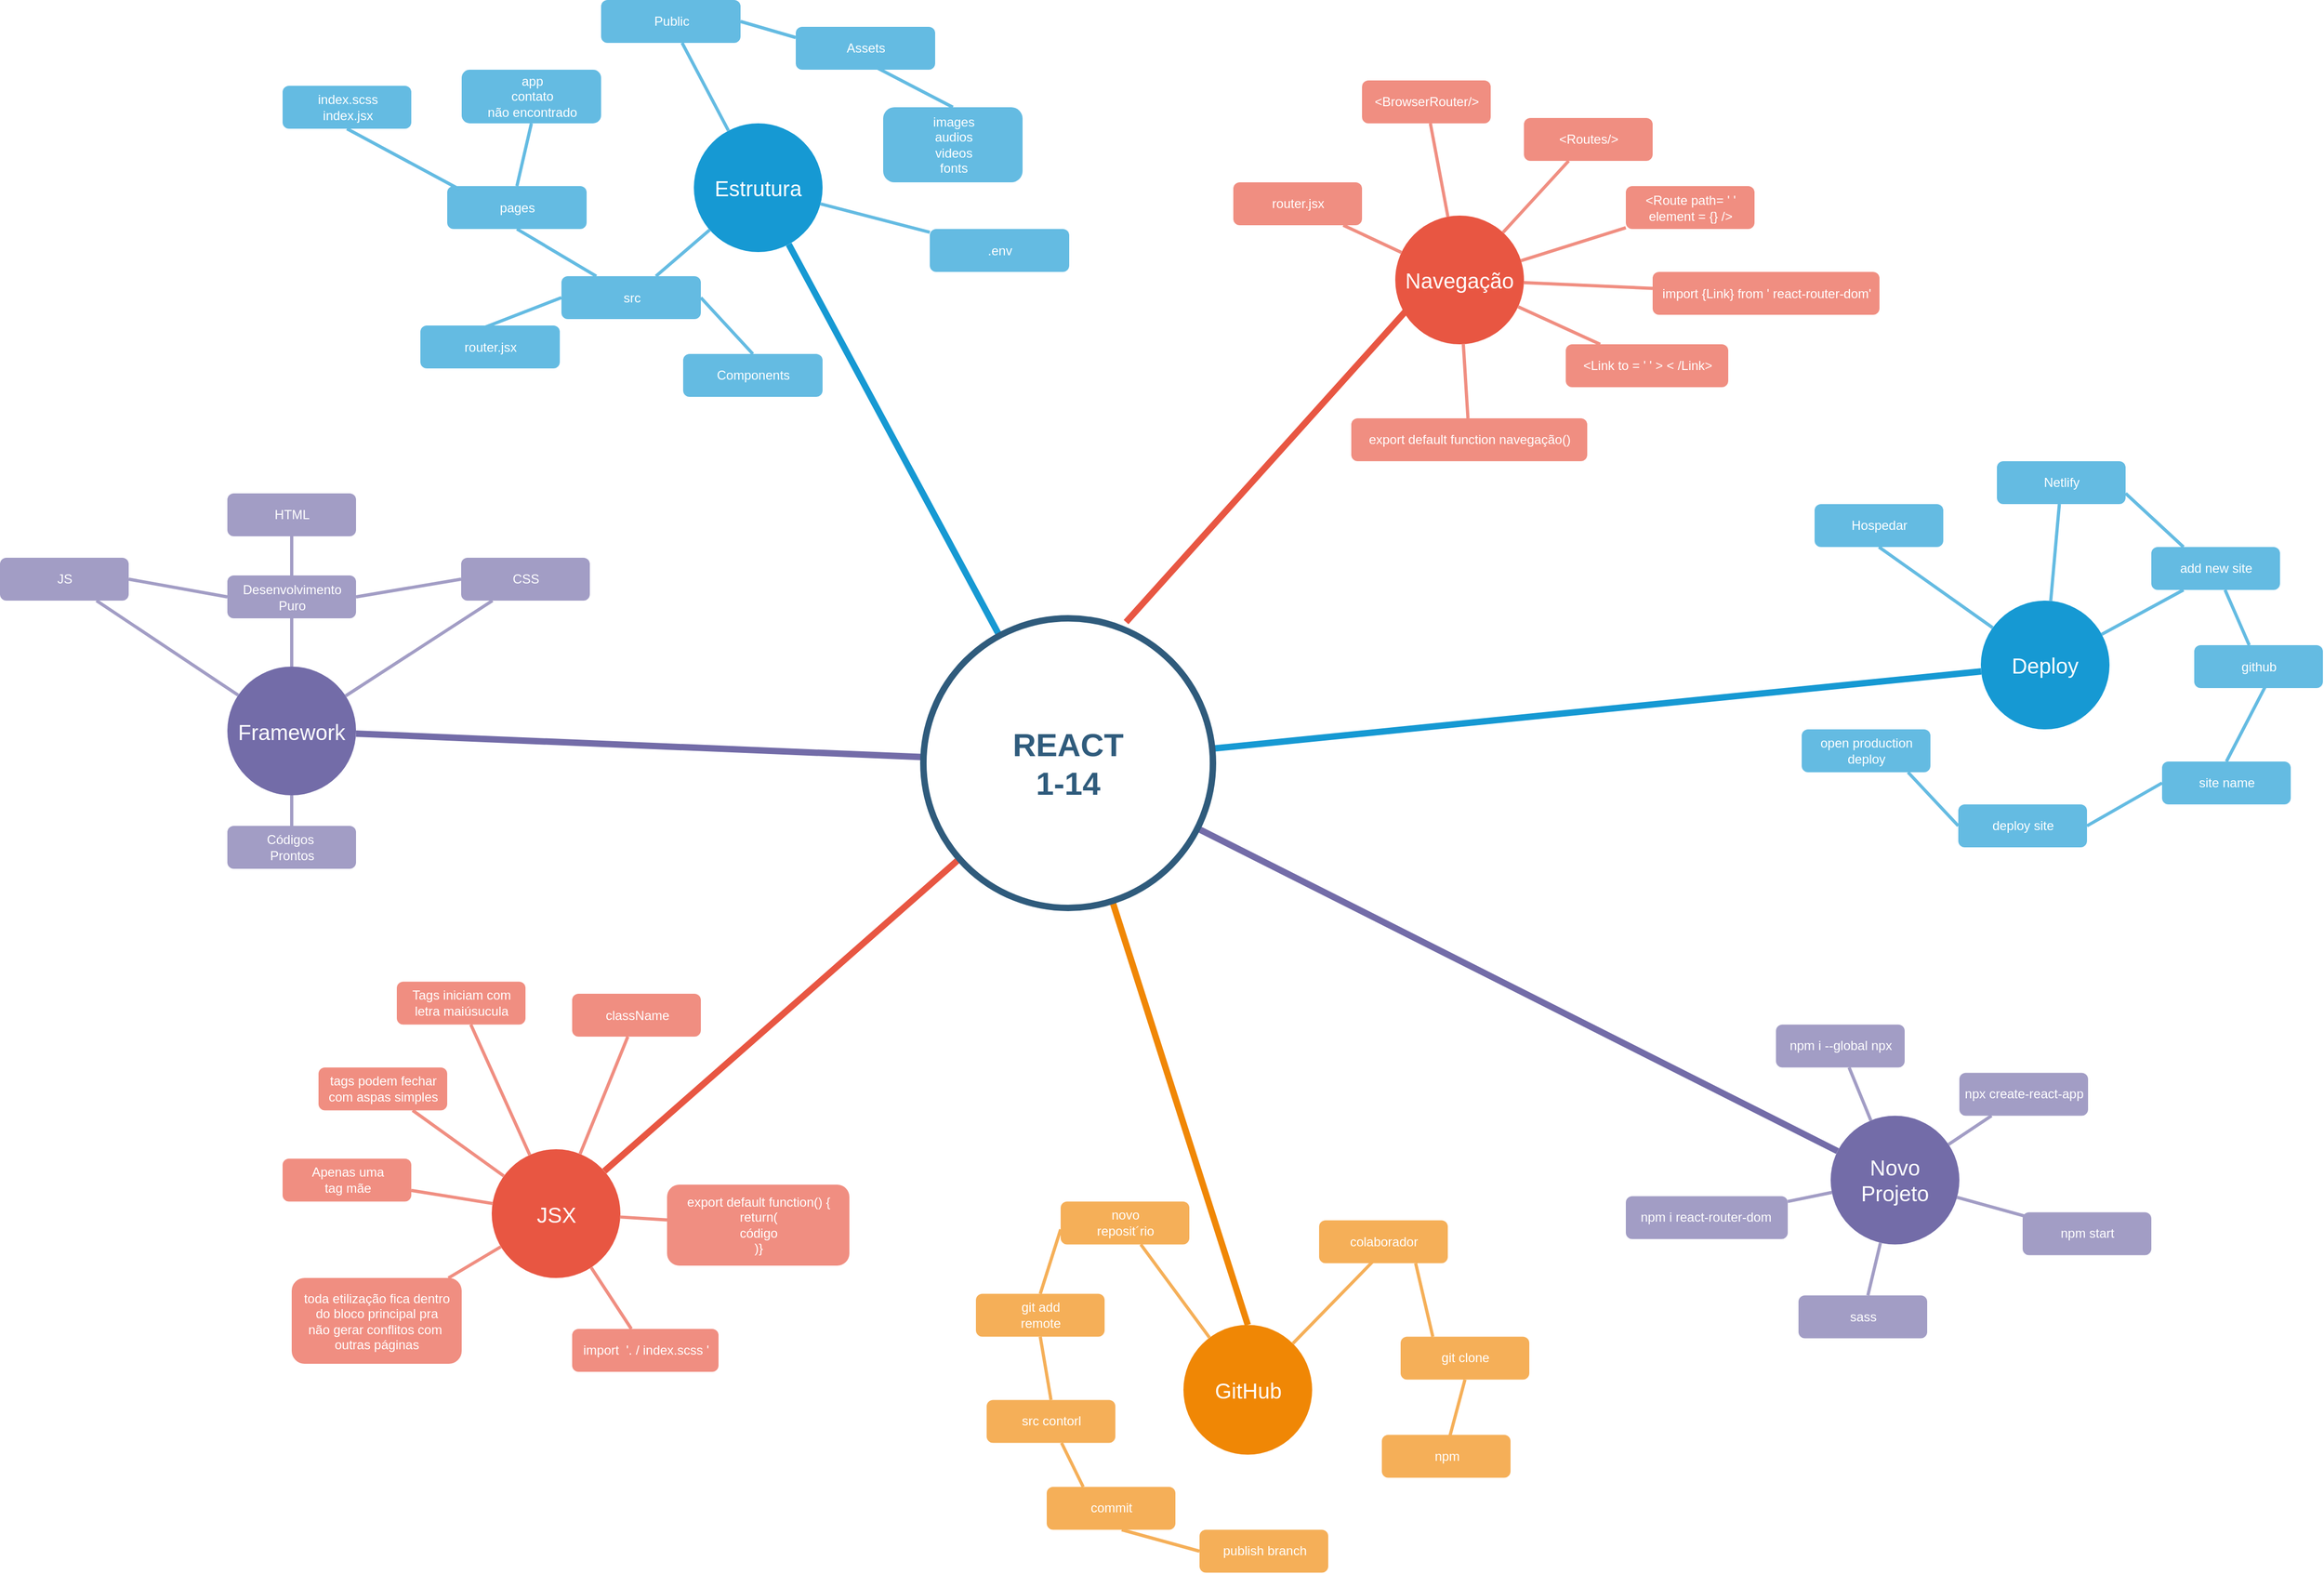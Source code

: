 <mxfile version="24.7.5">
  <diagram id="6a731a19-8d31-9384-78a2-239565b7b9f0" name="Page-1">
    <mxGraphModel dx="1272" dy="800" grid="1" gridSize="10" guides="1" tooltips="1" connect="1" arrows="1" fold="1" page="1" pageScale="1" pageWidth="1169" pageHeight="827" background="none" math="0" shadow="0">
      <root>
        <mxCell id="0" />
        <mxCell id="1" parent="0" />
        <mxCell id="1350" value="Estrutura" style="ellipse;whiteSpace=wrap;html=1;shadow=0;fontFamily=Helvetica;fontSize=20;fontColor=#FFFFFF;align=center;strokeWidth=3;fillColor=#1699D3;strokeColor=none;" parent="1" vertex="1">
          <mxGeometry x="747" y="215" width="120" height="120" as="geometry" />
        </mxCell>
        <mxCell id="1352" value="Navegação" style="ellipse;whiteSpace=wrap;html=1;shadow=0;fontFamily=Helvetica;fontSize=20;fontColor=#FFFFFF;align=center;strokeWidth=3;fillColor=#E85642;strokeColor=none;" parent="1" vertex="1">
          <mxGeometry x="1401" y="301" width="120" height="120" as="geometry" />
        </mxCell>
        <mxCell id="1353" value="Deploy" style="ellipse;whiteSpace=wrap;html=1;shadow=0;fontFamily=Helvetica;fontSize=20;fontColor=#FFFFFF;align=center;strokeWidth=3;fillColor=#1699D3;strokeColor=none;" parent="1" vertex="1">
          <mxGeometry x="1947" y="660" width="120" height="120" as="geometry" />
        </mxCell>
        <mxCell id="1354" value="Novo&lt;div&gt;Projeto&lt;/div&gt;" style="ellipse;whiteSpace=wrap;html=1;shadow=0;fontFamily=Helvetica;fontSize=20;fontColor=#FFFFFF;align=center;strokeWidth=3;fillColor=#736ca8;strokeColor=none;" parent="1" vertex="1">
          <mxGeometry x="1807" y="1140.25" width="120" height="120" as="geometry" />
        </mxCell>
        <mxCell id="1355" value="GitHub" style="ellipse;whiteSpace=wrap;html=1;shadow=0;fontFamily=Helvetica;fontSize=20;fontColor=#FFFFFF;align=center;strokeWidth=3;fillColor=#F08705;strokeColor=none;" parent="1" vertex="1">
          <mxGeometry x="1203.5" y="1335.25" width="120" height="121" as="geometry" />
        </mxCell>
        <mxCell id="1356" value="JSX" style="ellipse;whiteSpace=wrap;html=1;shadow=0;fontFamily=Helvetica;fontSize=20;fontColor=#FFFFFF;align=center;strokeWidth=3;fillColor=#E85642;strokeColor=none;" parent="1" vertex="1">
          <mxGeometry x="558.5" y="1171.5" width="120" height="120" as="geometry" />
        </mxCell>
        <mxCell id="1358" value="router.jsx" style="rounded=1;fillColor=#64BBE2;strokeColor=none;strokeWidth=3;shadow=0;html=1;fontColor=#FFFFFF;" parent="1" vertex="1">
          <mxGeometry x="492" y="403.5" width="130" height="40" as="geometry" />
        </mxCell>
        <mxCell id="1359" style="endArrow=none;strokeWidth=6;strokeColor=#1699D3;html=1;" parent="1" source="1515" target="1350" edge="1">
          <mxGeometry relative="1" as="geometry" />
        </mxCell>
        <mxCell id="1361" style="endArrow=none;strokeWidth=6;strokeColor=#E85642;html=1;exitX=0.7;exitY=0.013;exitDx=0;exitDy=0;exitPerimeter=0;entryX=0.081;entryY=0.743;entryDx=0;entryDy=0;entryPerimeter=0;" parent="1" source="1515" target="1352" edge="1">
          <mxGeometry relative="1" as="geometry">
            <mxPoint x="1340" y="370" as="targetPoint" />
          </mxGeometry>
        </mxCell>
        <mxCell id="1362" style="endArrow=none;strokeWidth=6;strokeColor=#1699D3;html=1;" parent="1" source="1515" target="1353" edge="1">
          <mxGeometry relative="1" as="geometry" />
        </mxCell>
        <mxCell id="1363" style="endArrow=none;strokeWidth=6;strokeColor=#736CA8;html=1;" parent="1" source="1515" target="1516" edge="1">
          <mxGeometry relative="1" as="geometry" />
        </mxCell>
        <mxCell id="1364" style="endArrow=none;strokeWidth=6;strokeColor=#736ca8;html=1;" parent="1" source="1515" target="1354" edge="1">
          <mxGeometry relative="1" as="geometry" />
        </mxCell>
        <mxCell id="1365" value="" style="edgeStyle=none;endArrow=none;strokeWidth=6;strokeColor=#F08705;html=1;entryX=0.5;entryY=0;entryDx=0;entryDy=0;" parent="1" source="1515" target="1355" edge="1">
          <mxGeometry x="181" y="226.5" width="100" height="100" as="geometry">
            <mxPoint x="181" y="326.5" as="sourcePoint" />
            <mxPoint x="1264" y="1330" as="targetPoint" />
          </mxGeometry>
        </mxCell>
        <mxCell id="1366" value="" style="edgeStyle=none;endArrow=none;strokeWidth=6;strokeColor=#E85642;html=1;" parent="1" source="1515" target="1356" edge="1">
          <mxGeometry x="181" y="226.5" width="100" height="100" as="geometry">
            <mxPoint x="181" y="326.5" as="sourcePoint" />
            <mxPoint x="281" y="226.5" as="targetPoint" />
          </mxGeometry>
        </mxCell>
        <mxCell id="1367" value=".env" style="rounded=1;fillColor=#64BBE2;strokeColor=none;strokeWidth=3;shadow=0;html=1;fontColor=#FFFFFF;" parent="1" vertex="1">
          <mxGeometry x="967" y="313.5" width="130" height="40" as="geometry" />
        </mxCell>
        <mxCell id="1368" value="app&lt;div&gt;contato&lt;/div&gt;&lt;div&gt;não encontrado&lt;/div&gt;" style="rounded=1;fillColor=#64BBE2;strokeColor=none;strokeWidth=3;shadow=0;html=1;fontColor=#FFFFFF;" parent="1" vertex="1">
          <mxGeometry x="530.5" y="165" width="130" height="50" as="geometry" />
        </mxCell>
        <mxCell id="1369" value="pages" style="rounded=1;fillColor=#64BBE2;strokeColor=none;strokeWidth=3;shadow=0;html=1;fontColor=#FFFFFF;" parent="1" vertex="1">
          <mxGeometry x="517" y="273.5" width="130" height="40" as="geometry" />
        </mxCell>
        <mxCell id="1370" value="src" style="rounded=1;fillColor=#64BBE2;strokeColor=none;strokeWidth=3;shadow=0;html=1;fontColor=#FFFFFF;" parent="1" vertex="1">
          <mxGeometry x="623.5" y="357.5" width="130" height="40" as="geometry" />
        </mxCell>
        <mxCell id="1372" value="Public" style="rounded=1;fillColor=#64BBE2;strokeColor=none;strokeWidth=3;shadow=0;html=1;fontColor=#FFFFFF;" parent="1" vertex="1">
          <mxGeometry x="660.5" y="100" width="130" height="40" as="geometry" />
        </mxCell>
        <mxCell id="1373" value="Assets" style="rounded=1;fillColor=#64BBE2;strokeColor=none;strokeWidth=3;shadow=0;html=1;fontColor=#FFFFFF;" parent="1" vertex="1">
          <mxGeometry x="842" y="125" width="130" height="40" as="geometry" />
        </mxCell>
        <mxCell id="1374" value="images&lt;div&gt;audios&lt;/div&gt;&lt;div&gt;videos&lt;/div&gt;&lt;div&gt;fonts&lt;/div&gt;" style="rounded=1;fillColor=#64BBE2;strokeColor=none;strokeWidth=3;shadow=0;html=1;fontColor=#FFFFFF;" parent="1" vertex="1">
          <mxGeometry x="923.5" y="200" width="130" height="70" as="geometry" />
        </mxCell>
        <mxCell id="1377" value="" style="edgeStyle=none;endArrow=none;strokeWidth=3;strokeColor=#64BBE2;html=1;entryX=0.088;entryY=0.075;entryDx=0;entryDy=0;entryPerimeter=0;exitX=0.5;exitY=1;exitDx=0;exitDy=0;" parent="1" source="1439" target="1369" edge="1">
          <mxGeometry x="-221.5" y="56.5" width="100" height="100" as="geometry">
            <mxPoint x="523.44" y="220" as="sourcePoint" />
            <mxPoint x="590.565" y="251.5" as="targetPoint" />
          </mxGeometry>
        </mxCell>
        <mxCell id="1378" value="" style="edgeStyle=none;endArrow=none;strokeWidth=3;strokeColor=#64BBE2;html=1;" parent="1" source="1350" target="1367" edge="1">
          <mxGeometry x="-221.5" y="56.5" width="100" height="100" as="geometry">
            <mxPoint x="2" y="100" as="sourcePoint" />
            <mxPoint x="102" as="targetPoint" />
          </mxGeometry>
        </mxCell>
        <mxCell id="1379" value="" style="edgeStyle=none;endArrow=none;strokeWidth=3;strokeColor=#64BBE2;html=1;exitX=0;exitY=0.5;exitDx=0;exitDy=0;entryX=0.435;entryY=0.075;entryDx=0;entryDy=0;entryPerimeter=0;" parent="1" source="1370" target="1358" edge="1">
          <mxGeometry x="-221.5" y="56.5" width="100" height="100" as="geometry">
            <mxPoint x="2" y="100" as="sourcePoint" />
            <mxPoint x="102" as="targetPoint" />
          </mxGeometry>
        </mxCell>
        <mxCell id="1381" value="" style="edgeStyle=none;endArrow=none;strokeWidth=3;strokeColor=#64BBE2;html=1;exitX=0.25;exitY=0;exitDx=0;exitDy=0;entryX=0.5;entryY=1;entryDx=0;entryDy=0;" parent="1" source="1370" target="1369" edge="1">
          <mxGeometry x="-221.5" y="56.5" width="100" height="100" as="geometry">
            <mxPoint x="2" y="100" as="sourcePoint" />
            <mxPoint x="102" as="targetPoint" />
          </mxGeometry>
        </mxCell>
        <mxCell id="1382" value="" style="edgeStyle=none;endArrow=none;strokeWidth=3;strokeColor=#64BBE2;html=1;" parent="1" source="1350" target="1370" edge="1">
          <mxGeometry x="-221.5" y="56.5" width="100" height="100" as="geometry">
            <mxPoint x="2" y="100" as="sourcePoint" />
            <mxPoint x="102" as="targetPoint" />
          </mxGeometry>
        </mxCell>
        <mxCell id="1383" value="" style="edgeStyle=none;endArrow=none;strokeWidth=3;strokeColor=#64BBE2;html=1;entryX=1;entryY=0.5;entryDx=0;entryDy=0;exitX=0;exitY=0.25;exitDx=0;exitDy=0;" parent="1" source="1373" target="1372" edge="1">
          <mxGeometry x="-221.5" y="56.5" width="100" height="100" as="geometry">
            <mxPoint x="853.5" y="130" as="sourcePoint" />
            <mxPoint x="790.66" y="86.5" as="targetPoint" />
          </mxGeometry>
        </mxCell>
        <mxCell id="1384" value="" style="edgeStyle=none;endArrow=none;strokeWidth=3;strokeColor=#64BBE2;html=1;" parent="1" source="1350" target="1372" edge="1">
          <mxGeometry x="-221.5" y="56.5" width="100" height="100" as="geometry">
            <mxPoint x="2" y="100" as="sourcePoint" />
            <mxPoint x="102" as="targetPoint" />
          </mxGeometry>
        </mxCell>
        <mxCell id="1386" value="" style="edgeStyle=none;endArrow=none;strokeWidth=3;strokeColor=#64BBE2;html=1;entryX=0.5;entryY=0;entryDx=0;entryDy=0;exitX=1;exitY=0.5;exitDx=0;exitDy=0;" parent="1" source="1370" target="9xqqHsYD1R5RDrX41erG-1547" edge="1">
          <mxGeometry x="-221.5" y="56.5" width="100" height="100" as="geometry">
            <mxPoint x="767" y="388.5" as="sourcePoint" />
            <mxPoint x="817" y="378.5" as="targetPoint" />
          </mxGeometry>
        </mxCell>
        <mxCell id="1387" value="" style="edgeStyle=none;endArrow=none;strokeWidth=3;strokeColor=#64BBE2;html=1;entryX=0.5;entryY=0;entryDx=0;entryDy=0;exitX=0.558;exitY=0.913;exitDx=0;exitDy=0;exitPerimeter=0;" parent="1" source="1373" target="1374" edge="1">
          <mxGeometry x="-221.5" y="56.5" width="100" height="100" as="geometry">
            <mxPoint x="953.5" y="130" as="sourcePoint" />
            <mxPoint x="1023.5" y="116.866" as="targetPoint" />
          </mxGeometry>
        </mxCell>
        <mxCell id="1412" value="import {Link} from &#39; react-router-dom&#39;" style="rounded=1;fillColor=#f08e81;strokeColor=none;strokeWidth=3;shadow=0;html=1;fontColor=#FFFFFF;" parent="1" vertex="1">
          <mxGeometry x="1641" y="353.5" width="211.5" height="40" as="geometry" />
        </mxCell>
        <mxCell id="1416" value="router.jsx" style="rounded=1;fillColor=#f08e81;strokeColor=none;strokeWidth=3;shadow=0;html=1;fontColor=#FFFFFF;" parent="1" vertex="1">
          <mxGeometry x="1250" y="270" width="120" height="40" as="geometry" />
        </mxCell>
        <mxCell id="1417" value="&amp;lt;BrowserRouter/&amp;gt;" style="rounded=1;fillColor=#f08e81;strokeColor=none;strokeWidth=3;shadow=0;html=1;fontColor=#FFFFFF;" parent="1" vertex="1">
          <mxGeometry x="1370" y="175" width="120" height="40" as="geometry" />
        </mxCell>
        <mxCell id="1418" value="&amp;lt;Routes/&amp;gt;" style="rounded=1;fillColor=#f08e81;strokeColor=none;strokeWidth=3;shadow=0;html=1;fontColor=#FFFFFF;" parent="1" vertex="1">
          <mxGeometry x="1521" y="210" width="120" height="40" as="geometry" />
        </mxCell>
        <mxCell id="1419" value="&amp;lt;Route path= &#39; &#39;&lt;div&gt;element = {} /&amp;gt;&lt;/div&gt;" style="rounded=1;fillColor=#f08e81;strokeColor=none;strokeWidth=3;shadow=0;html=1;fontColor=#FFFFFF;" parent="1" vertex="1">
          <mxGeometry x="1616" y="273.5" width="120" height="40" as="geometry" />
        </mxCell>
        <mxCell id="1421" value="export default function navegação()" style="rounded=1;fillColor=#f08e81;strokeColor=none;strokeWidth=3;shadow=0;html=1;fontColor=#FFFFFF;" parent="1" vertex="1">
          <mxGeometry x="1360" y="490" width="220" height="40" as="geometry" />
        </mxCell>
        <mxCell id="1422" value="&amp;lt;Link to = &#39; &#39; &amp;gt; &amp;lt; /Link&amp;gt;" style="rounded=1;fillColor=#f08e81;strokeColor=none;strokeWidth=3;shadow=0;html=1;fontColor=#FFFFFF;" parent="1" vertex="1">
          <mxGeometry x="1560" y="421" width="151.5" height="40" as="geometry" />
        </mxCell>
        <mxCell id="1427" value="" style="edgeStyle=none;endArrow=none;strokeWidth=3;strokeColor=#F08E81;html=1;" parent="1" source="1352" target="1416" edge="1">
          <mxGeometry x="31" y="106.5" width="100" height="100" as="geometry">
            <mxPoint x="-296.5" y="165" as="sourcePoint" />
            <mxPoint x="-196.5" y="65" as="targetPoint" />
          </mxGeometry>
        </mxCell>
        <mxCell id="1428" value="" style="edgeStyle=none;endArrow=none;strokeWidth=3;strokeColor=#F08E81;html=1;" parent="1" source="1352" target="1417" edge="1">
          <mxGeometry x="31" y="106.5" width="100" height="100" as="geometry">
            <mxPoint x="-296.5" y="165" as="sourcePoint" />
            <mxPoint x="-196.5" y="65" as="targetPoint" />
          </mxGeometry>
        </mxCell>
        <mxCell id="1429" value="" style="edgeStyle=none;endArrow=none;strokeWidth=3;strokeColor=#F08E81;html=1;" parent="1" source="1352" target="1418" edge="1">
          <mxGeometry x="31" y="106.5" width="100" height="100" as="geometry">
            <mxPoint x="-296.5" y="165" as="sourcePoint" />
            <mxPoint x="-196.5" y="65" as="targetPoint" />
          </mxGeometry>
        </mxCell>
        <mxCell id="1430" value="" style="edgeStyle=none;endArrow=none;strokeWidth=3;strokeColor=#F08E81;html=1;" parent="1" source="1352" target="1419" edge="1">
          <mxGeometry x="31" y="106.5" width="100" height="100" as="geometry">
            <mxPoint x="-296.5" y="165" as="sourcePoint" />
            <mxPoint x="-196.5" y="65" as="targetPoint" />
          </mxGeometry>
        </mxCell>
        <mxCell id="1431" value="" style="edgeStyle=none;endArrow=none;strokeWidth=3;strokeColor=#F08E81;html=1;" parent="1" source="1352" target="1412" edge="1">
          <mxGeometry x="31" y="106.5" width="100" height="100" as="geometry">
            <mxPoint x="-296.5" y="165" as="sourcePoint" />
            <mxPoint x="-196.5" y="65" as="targetPoint" />
          </mxGeometry>
        </mxCell>
        <mxCell id="1432" value="" style="edgeStyle=none;endArrow=none;strokeWidth=3;strokeColor=#F08E81;html=1;" parent="1" source="1352" target="1422" edge="1">
          <mxGeometry x="31" y="106.5" width="100" height="100" as="geometry">
            <mxPoint x="-296.5" y="165" as="sourcePoint" />
            <mxPoint x="-196.5" y="65" as="targetPoint" />
          </mxGeometry>
        </mxCell>
        <mxCell id="1433" value="" style="edgeStyle=none;endArrow=none;strokeWidth=3;strokeColor=#F08E81;html=1;" parent="1" source="1352" target="1421" edge="1">
          <mxGeometry x="31" y="106.5" width="100" height="100" as="geometry">
            <mxPoint x="-296.5" y="165" as="sourcePoint" />
            <mxPoint x="-196.5" y="65" as="targetPoint" />
          </mxGeometry>
        </mxCell>
        <mxCell id="1435" value="add new site" style="rounded=1;fillColor=#64BBE2;strokeColor=none;strokeWidth=3;shadow=0;html=1;fontColor=#FFFFFF;" parent="1" vertex="1">
          <mxGeometry x="2106" y="610" width="120" height="40" as="geometry" />
        </mxCell>
        <mxCell id="1437" value="Netlify" style="rounded=1;fillColor=#64BBE2;strokeColor=none;strokeWidth=3;shadow=0;html=1;fontColor=#FFFFFF;" parent="1" vertex="1">
          <mxGeometry x="1962" y="530" width="120" height="40" as="geometry" />
        </mxCell>
        <mxCell id="1438" value="Hospedar" style="rounded=1;fillColor=#64BBE2;strokeColor=none;strokeWidth=3;shadow=0;html=1;fontColor=#FFFFFF;" parent="1" vertex="1">
          <mxGeometry x="1792" y="570" width="120" height="40" as="geometry" />
        </mxCell>
        <mxCell id="1439" value="index.scss&lt;div&gt;index.jsx&lt;/div&gt;" style="rounded=1;fillColor=#64BBE2;strokeColor=none;strokeWidth=3;shadow=0;html=1;fontColor=#FFFFFF;" parent="1" vertex="1">
          <mxGeometry x="363.5" y="180" width="120" height="40" as="geometry" />
        </mxCell>
        <mxCell id="1441" value="open production&lt;div&gt;deploy&lt;/div&gt;" style="rounded=1;fillColor=#64BBE2;strokeColor=none;strokeWidth=3;shadow=0;html=1;fontColor=#FFFFFF;" parent="1" vertex="1">
          <mxGeometry x="1780" y="780" width="120" height="40" as="geometry" />
        </mxCell>
        <mxCell id="1443" value="deploy site" style="rounded=1;fillColor=#64BBE2;strokeColor=none;strokeWidth=3;shadow=0;html=1;fontColor=#FFFFFF;" parent="1" vertex="1">
          <mxGeometry x="1926" y="850" width="120" height="40" as="geometry" />
        </mxCell>
        <mxCell id="1444" value="site name" style="rounded=1;fillColor=#64BBE2;strokeColor=none;strokeWidth=3;shadow=0;html=1;fontColor=#FFFFFF;" parent="1" vertex="1">
          <mxGeometry x="2116" y="810" width="120" height="40" as="geometry" />
        </mxCell>
        <mxCell id="1445" value="github" style="rounded=1;fillColor=#64BBE2;strokeColor=none;strokeWidth=3;shadow=0;html=1;fontColor=#FFFFFF;" parent="1" vertex="1">
          <mxGeometry x="2146" y="701.5" width="120" height="40" as="geometry" />
        </mxCell>
        <mxCell id="1446" value="" style="edgeStyle=none;endArrow=none;strokeWidth=3;strokeColor=#64BBE2;html=1;exitX=0.25;exitY=0;exitDx=0;exitDy=0;entryX=1;entryY=0.75;entryDx=0;entryDy=0;" parent="1" source="1435" target="1437" edge="1">
          <mxGeometry x="-24" y="196.5" width="100" height="100" as="geometry">
            <mxPoint x="2126" y="580" as="sourcePoint" />
            <mxPoint x="2086" y="570" as="targetPoint" />
          </mxGeometry>
        </mxCell>
        <mxCell id="1447" value="" style="edgeStyle=none;endArrow=none;strokeWidth=3;strokeColor=#64BBE2;html=1;entryX=0.5;entryY=1;entryDx=0;entryDy=0;" parent="1" source="1353" target="1438" edge="1">
          <mxGeometry x="-24" y="196.5" width="100" height="100" as="geometry">
            <mxPoint x="2" y="156.5" as="sourcePoint" />
            <mxPoint x="1913.667" y="596.5" as="targetPoint" />
          </mxGeometry>
        </mxCell>
        <mxCell id="1448" value="" style="edgeStyle=none;endArrow=none;strokeWidth=3;strokeColor=#64BBE2;html=1;" parent="1" source="1353" target="1437" edge="1">
          <mxGeometry x="-24" y="196.5" width="100" height="100" as="geometry">
            <mxPoint x="2" y="156.5" as="sourcePoint" />
            <mxPoint x="102" y="56.5" as="targetPoint" />
          </mxGeometry>
        </mxCell>
        <mxCell id="1449" value="" style="edgeStyle=none;endArrow=none;strokeWidth=3;strokeColor=#64BBE2;html=1;entryX=0.25;entryY=1;entryDx=0;entryDy=0;" parent="1" source="1353" target="1435" edge="1">
          <mxGeometry x="-24" y="196.5" width="100" height="100" as="geometry">
            <mxPoint x="2" y="156.5" as="sourcePoint" />
            <mxPoint x="2126" y="630" as="targetPoint" />
          </mxGeometry>
        </mxCell>
        <mxCell id="1451" value="" style="edgeStyle=none;endArrow=none;strokeWidth=3;strokeColor=#64BBE2;html=1;" parent="1" source="1445" target="1435" edge="1">
          <mxGeometry x="-24" y="196.5" width="100" height="100" as="geometry">
            <mxPoint x="2206" y="700" as="sourcePoint" />
            <mxPoint x="2226" y="665.51" as="targetPoint" />
          </mxGeometry>
        </mxCell>
        <mxCell id="1453" value="" style="edgeStyle=none;endArrow=none;strokeWidth=3;strokeColor=#64BBE2;html=1;entryX=0;entryY=0.5;entryDx=0;entryDy=0;exitX=0.826;exitY=1;exitDx=0;exitDy=0;exitPerimeter=0;" parent="1" source="1441" target="1443" edge="1">
          <mxGeometry x="-24" y="196.5" width="100" height="100" as="geometry">
            <mxPoint x="1857" y="846.5" as="sourcePoint" />
            <mxPoint x="1917" y="866.5" as="targetPoint" />
          </mxGeometry>
        </mxCell>
        <mxCell id="1455" value="" style="edgeStyle=none;endArrow=none;strokeWidth=3;strokeColor=#64BBE2;html=1;entryX=1;entryY=0.5;entryDx=0;entryDy=0;exitX=0;exitY=0.5;exitDx=0;exitDy=0;" parent="1" source="1444" target="1443" edge="1">
          <mxGeometry x="-24" y="196.5" width="100" height="100" as="geometry">
            <mxPoint x="2116.003" y="857.847" as="sourcePoint" />
            <mxPoint x="2094.33" y="906.5" as="targetPoint" />
          </mxGeometry>
        </mxCell>
        <mxCell id="1456" value="" style="edgeStyle=none;endArrow=none;strokeWidth=3;strokeColor=#64BBE2;html=1;exitX=0.556;exitY=0.942;exitDx=0;exitDy=0;exitPerimeter=0;entryX=0.5;entryY=0;entryDx=0;entryDy=0;" parent="1" source="1445" target="1444" edge="1">
          <mxGeometry x="-24" y="196.5" width="100" height="100" as="geometry">
            <mxPoint x="2213.407" y="775.918" as="sourcePoint" />
            <mxPoint x="2166" y="786.5" as="targetPoint" />
          </mxGeometry>
        </mxCell>
        <mxCell id="1457" value="npm i --global npx" style="rounded=1;fillColor=#a29dc5;strokeColor=none;strokeWidth=3;shadow=0;html=1;fontColor=#FFFFFF;" parent="1" vertex="1">
          <mxGeometry x="1756" y="1055.25" width="120" height="40" as="geometry" />
        </mxCell>
        <mxCell id="1458" value="sass" style="rounded=1;fillColor=#a29dc5;strokeColor=none;strokeWidth=3;shadow=0;html=1;fontColor=#FFFFFF;" parent="1" vertex="1">
          <mxGeometry x="1777" y="1307.75" width="120" height="40" as="geometry" />
        </mxCell>
        <mxCell id="1459" value="npx create-react-app" style="rounded=1;fillColor=#a29dc5;strokeColor=none;strokeWidth=3;shadow=0;html=1;fontColor=#FFFFFF;" parent="1" vertex="1">
          <mxGeometry x="1927" y="1100.25" width="120" height="40" as="geometry" />
        </mxCell>
        <mxCell id="1461" value="npm start" style="rounded=1;fillColor=#a29dc5;strokeColor=none;strokeWidth=3;shadow=0;html=1;fontColor=#FFFFFF;" parent="1" vertex="1">
          <mxGeometry x="1986" y="1230.25" width="120" height="40" as="geometry" />
        </mxCell>
        <mxCell id="1462" value="npm i react-router-dom&amp;nbsp;" style="rounded=1;fillColor=#a29dc5;strokeColor=none;strokeWidth=3;shadow=0;html=1;fontColor=#FFFFFF;" parent="1" vertex="1">
          <mxGeometry x="1616" y="1215.25" width="151" height="40" as="geometry" />
        </mxCell>
        <mxCell id="1464" value="" style="edgeStyle=none;endArrow=none;strokeWidth=3;strokeColor=#A29DC5;html=1;" parent="1" source="1354" edge="1">
          <mxGeometry x="251" y="-103.5" width="100" height="100" as="geometry">
            <mxPoint x="347" y="-34.75" as="sourcePoint" />
            <mxPoint x="2006" y="1238.75" as="targetPoint" />
          </mxGeometry>
        </mxCell>
        <mxCell id="1465" value="" style="edgeStyle=none;endArrow=none;strokeWidth=3;strokeColor=#A29DC5;html=1;" parent="1" source="1354" target="1458" edge="1">
          <mxGeometry x="251" y="-103.5" width="100" height="100" as="geometry">
            <mxPoint x="347" y="-34.75" as="sourcePoint" />
            <mxPoint x="447" y="-134.75" as="targetPoint" />
          </mxGeometry>
        </mxCell>
        <mxCell id="1466" value="" style="edgeStyle=none;endArrow=none;strokeWidth=3;strokeColor=#A29DC5;html=1;" parent="1" source="1354" target="1462" edge="1">
          <mxGeometry x="251" y="-103.5" width="100" height="100" as="geometry">
            <mxPoint x="347" y="-34.75" as="sourcePoint" />
            <mxPoint x="447" y="-134.75" as="targetPoint" />
          </mxGeometry>
        </mxCell>
        <mxCell id="1467" value="" style="edgeStyle=none;endArrow=none;strokeWidth=3;strokeColor=#A29DC5;html=1;" parent="1" source="1354" target="1457" edge="1">
          <mxGeometry x="251" y="-103.5" width="100" height="100" as="geometry">
            <mxPoint x="347" y="-34.75" as="sourcePoint" />
            <mxPoint x="447" y="-134.75" as="targetPoint" />
          </mxGeometry>
        </mxCell>
        <mxCell id="1468" value="commit" style="rounded=1;fillColor=#f5af58;strokeColor=none;strokeWidth=3;shadow=0;html=1;fontColor=#FFFFFF;" parent="1" vertex="1">
          <mxGeometry x="1076" y="1486.25" width="120" height="40" as="geometry" />
        </mxCell>
        <mxCell id="1469" value="git clone" style="rounded=1;fillColor=#f5af58;strokeColor=none;strokeWidth=3;shadow=0;html=1;fontColor=#FFFFFF;" parent="1" vertex="1">
          <mxGeometry x="1406" y="1346.25" width="120" height="40" as="geometry" />
        </mxCell>
        <mxCell id="1470" value="npm" style="rounded=1;fillColor=#f5af58;strokeColor=none;strokeWidth=3;shadow=0;html=1;fontColor=#FFFFFF;" parent="1" vertex="1">
          <mxGeometry x="1388.5" y="1437.75" width="120" height="40" as="geometry" />
        </mxCell>
        <mxCell id="1475" value="publish branch" style="rounded=1;fillColor=#f5af58;strokeColor=none;strokeWidth=3;shadow=0;html=1;fontColor=#FFFFFF;" parent="1" vertex="1">
          <mxGeometry x="1218.5" y="1526.25" width="120" height="40" as="geometry" />
        </mxCell>
        <mxCell id="1476" value="src contorl" style="rounded=1;fillColor=#f5af58;strokeColor=none;strokeWidth=3;shadow=0;html=1;fontColor=#FFFFFF;" parent="1" vertex="1">
          <mxGeometry x="1020" y="1405.25" width="120" height="40" as="geometry" />
        </mxCell>
        <mxCell id="1477" value="novo&lt;div&gt;reposit´rio&lt;/div&gt;" style="rounded=1;fillColor=#f5af58;strokeColor=none;strokeWidth=3;shadow=0;html=1;fontColor=#FFFFFF;" parent="1" vertex="1">
          <mxGeometry x="1089" y="1220.25" width="120" height="40" as="geometry" />
        </mxCell>
        <mxCell id="1478" value="git add&lt;div&gt;remote&lt;/div&gt;" style="rounded=1;fillColor=#f5af58;strokeColor=none;strokeWidth=3;shadow=0;html=1;fontColor=#FFFFFF;" parent="1" vertex="1">
          <mxGeometry x="1010" y="1306.25" width="120" height="40" as="geometry" />
        </mxCell>
        <mxCell id="1479" value="" style="edgeStyle=none;endArrow=none;strokeWidth=3;strokeColor=#F5AF58;html=1;" parent="1" source="1355" edge="1">
          <mxGeometry x="243.5" y="39" width="100" height="100" as="geometry">
            <mxPoint x="283.5" y="165.25" as="sourcePoint" />
            <mxPoint x="1380" y="1276.25" as="targetPoint" />
          </mxGeometry>
        </mxCell>
        <mxCell id="1480" value="" style="edgeStyle=none;endArrow=none;strokeWidth=3;strokeColor=#F5AF58;html=1;exitX=0.75;exitY=1;exitDx=0;exitDy=0;entryX=0.25;entryY=0;entryDx=0;entryDy=0;" parent="1" source="9xqqHsYD1R5RDrX41erG-1543" target="1469" edge="1">
          <mxGeometry x="243.5" y="39" width="100" height="100" as="geometry">
            <mxPoint x="1340" y="1366.25" as="sourcePoint" />
            <mxPoint x="1430" y="1336.25" as="targetPoint" />
          </mxGeometry>
        </mxCell>
        <mxCell id="1482" value="" style="edgeStyle=none;endArrow=none;strokeWidth=3;strokeColor=#F5AF58;html=1;exitX=0.5;exitY=1;exitDx=0;exitDy=0;" parent="1" source="1469" edge="1">
          <mxGeometry x="243.5" y="39" width="100" height="100" as="geometry">
            <mxPoint x="283.5" y="165.25" as="sourcePoint" />
            <mxPoint x="1450" y="1446.25" as="targetPoint" />
          </mxGeometry>
        </mxCell>
        <mxCell id="1483" value="" style="edgeStyle=none;endArrow=none;strokeWidth=3;strokeColor=#F5AF58;html=1;exitX=0.5;exitY=1;exitDx=0;exitDy=0;entryX=0.5;entryY=0;entryDx=0;entryDy=0;" parent="1" source="1478" target="1476" edge="1">
          <mxGeometry x="243.5" y="39" width="100" height="100" as="geometry">
            <mxPoint x="1060" y="1346.25" as="sourcePoint" />
            <mxPoint x="1080" y="1396.25" as="targetPoint" />
          </mxGeometry>
        </mxCell>
        <mxCell id="1485" value="" style="edgeStyle=none;endArrow=none;strokeWidth=3;strokeColor=#F5AF58;html=1;exitX=0.583;exitY=1;exitDx=0;exitDy=0;exitPerimeter=0;entryX=0;entryY=0.5;entryDx=0;entryDy=0;" parent="1" source="1468" target="1475" edge="1">
          <mxGeometry x="243.5" y="39" width="100" height="100" as="geometry">
            <mxPoint x="283.5" y="165.25" as="sourcePoint" />
            <mxPoint x="1196.561" y="1497.75" as="targetPoint" />
          </mxGeometry>
        </mxCell>
        <mxCell id="1486" value="" style="edgeStyle=none;endArrow=none;strokeWidth=3;strokeColor=#F5AF58;html=1;" parent="1" edge="1">
          <mxGeometry x="243.5" y="39" width="100" height="100" as="geometry">
            <mxPoint x="1089" y="1246.25" as="sourcePoint" />
            <mxPoint x="1070" y="1306.25" as="targetPoint" />
            <Array as="points" />
          </mxGeometry>
        </mxCell>
        <mxCell id="1488" value="" style="edgeStyle=none;endArrow=none;strokeWidth=3;strokeColor=#F5AF58;html=1;" parent="1" target="1476" edge="1">
          <mxGeometry x="243.5" y="39" width="100" height="100" as="geometry">
            <mxPoint x="1110" y="1486.25" as="sourcePoint" />
            <mxPoint x="383.5" y="65.25" as="targetPoint" />
          </mxGeometry>
        </mxCell>
        <mxCell id="1489" value="" style="edgeStyle=none;endArrow=none;strokeWidth=3;strokeColor=#F5AF58;html=1;" parent="1" source="1355" target="1477" edge="1">
          <mxGeometry x="243.5" y="39" width="100" height="100" as="geometry">
            <mxPoint x="283.5" y="165.25" as="sourcePoint" />
            <mxPoint x="383.5" y="65.25" as="targetPoint" />
          </mxGeometry>
        </mxCell>
        <mxCell id="1490" value="className" style="rounded=1;fillColor=#f08e81;strokeColor=none;strokeWidth=3;shadow=0;html=1;fontColor=#FFFFFF;" parent="1" vertex="1">
          <mxGeometry x="633.5" y="1026.5" width="120" height="40" as="geometry" />
        </mxCell>
        <mxCell id="1491" value="Tags iniciam com&lt;div&gt;letra maiúsucula&lt;/div&gt;" style="rounded=1;fillColor=#f08e81;strokeColor=none;strokeWidth=3;shadow=0;html=1;fontColor=#FFFFFF;" parent="1" vertex="1">
          <mxGeometry x="470" y="1015.25" width="120" height="40" as="geometry" />
        </mxCell>
        <mxCell id="1492" value="tags podem fechar&lt;div&gt;com aspas simples&lt;/div&gt;" style="rounded=1;fillColor=#f08e81;strokeColor=none;strokeWidth=3;shadow=0;html=1;fontColor=#FFFFFF;" parent="1" vertex="1">
          <mxGeometry x="397" y="1095.25" width="120" height="40" as="geometry" />
        </mxCell>
        <mxCell id="1493" value="Apenas uma&lt;div&gt;tag mãe&lt;/div&gt;" style="rounded=1;fillColor=#f08e81;strokeColor=none;strokeWidth=3;shadow=0;html=1;fontColor=#FFFFFF;" parent="1" vertex="1">
          <mxGeometry x="363.5" y="1180.25" width="120" height="40" as="geometry" />
        </mxCell>
        <mxCell id="1494" value="toda etilização fica dentro&lt;div&gt;do bloco principal pra&lt;/div&gt;&lt;div&gt;não gerar conflitos com&amp;nbsp;&lt;/div&gt;&lt;div&gt;outras páginas&lt;/div&gt;" style="rounded=1;fillColor=#f08e81;strokeColor=none;strokeWidth=3;shadow=0;html=1;fontColor=#FFFFFF;" parent="1" vertex="1">
          <mxGeometry x="372" y="1291.5" width="158.5" height="80" as="geometry" />
        </mxCell>
        <mxCell id="1495" value="import&amp;nbsp; &#39;. / index.scss &#39;" style="rounded=1;fillColor=#f08e81;strokeColor=none;strokeWidth=3;shadow=0;html=1;fontColor=#FFFFFF;" parent="1" vertex="1">
          <mxGeometry x="633.5" y="1339" width="136.5" height="40" as="geometry" />
        </mxCell>
        <mxCell id="1496" value="export default function&lt;span style=&quot;background-color: initial;&quot;&gt;() {&lt;/span&gt;&lt;div&gt;return(&lt;/div&gt;&lt;div&gt;código&lt;/div&gt;&lt;div&gt;)&lt;span style=&quot;background-color: initial;&quot;&gt;}&lt;/span&gt;&lt;/div&gt;" style="rounded=1;fillColor=#f08e81;strokeColor=none;strokeWidth=3;shadow=0;html=1;fontColor=#FFFFFF;" parent="1" vertex="1">
          <mxGeometry x="722" y="1204.5" width="170" height="75.5" as="geometry" />
        </mxCell>
        <mxCell id="1503" value="" style="edgeStyle=none;endArrow=none;strokeWidth=3;strokeColor=#F08E81;html=1;" parent="1" source="1356" target="1490" edge="1">
          <mxGeometry x="188.5" y="51.5" width="100" height="100" as="geometry">
            <mxPoint x="188.5" y="151.5" as="sourcePoint" />
            <mxPoint x="288.5" y="51.5" as="targetPoint" />
          </mxGeometry>
        </mxCell>
        <mxCell id="1504" value="" style="edgeStyle=none;endArrow=none;strokeWidth=3;strokeColor=#F08E81;html=1;" parent="1" source="1356" target="1491" edge="1">
          <mxGeometry x="188.5" y="51.5" width="100" height="100" as="geometry">
            <mxPoint x="188.5" y="151.5" as="sourcePoint" />
            <mxPoint x="288.5" y="51.5" as="targetPoint" />
          </mxGeometry>
        </mxCell>
        <mxCell id="1505" value="" style="edgeStyle=none;endArrow=none;strokeWidth=3;strokeColor=#F08E81;html=1;" parent="1" source="1356" target="1492" edge="1">
          <mxGeometry x="188.5" y="51.5" width="100" height="100" as="geometry">
            <mxPoint x="188.5" y="151.5" as="sourcePoint" />
            <mxPoint x="288.5" y="51.5" as="targetPoint" />
          </mxGeometry>
        </mxCell>
        <mxCell id="1506" value="" style="edgeStyle=none;endArrow=none;strokeWidth=3;strokeColor=#F08E81;html=1;" parent="1" source="1356" target="1493" edge="1">
          <mxGeometry x="188.5" y="51.5" width="100" height="100" as="geometry">
            <mxPoint x="188.5" y="151.5" as="sourcePoint" />
            <mxPoint x="288.5" y="51.5" as="targetPoint" />
          </mxGeometry>
        </mxCell>
        <mxCell id="1507" value="" style="edgeStyle=none;endArrow=none;strokeWidth=3;strokeColor=#F08E81;html=1;" parent="1" source="1356" target="1494" edge="1">
          <mxGeometry x="188.5" y="51.5" width="100" height="100" as="geometry">
            <mxPoint x="188.5" y="151.5" as="sourcePoint" />
            <mxPoint x="288.5" y="51.5" as="targetPoint" />
          </mxGeometry>
        </mxCell>
        <mxCell id="1508" value="" style="edgeStyle=none;endArrow=none;strokeWidth=3;strokeColor=#F08E81;html=1;" parent="1" source="1356" target="1495" edge="1">
          <mxGeometry x="188.5" y="51.5" width="100" height="100" as="geometry">
            <mxPoint x="188.5" y="151.5" as="sourcePoint" />
            <mxPoint x="288.5" y="51.5" as="targetPoint" />
          </mxGeometry>
        </mxCell>
        <mxCell id="1509" value="" style="edgeStyle=none;endArrow=none;strokeWidth=3;strokeColor=#F08E81;html=1;" parent="1" source="1356" target="1496" edge="1">
          <mxGeometry x="188.5" y="51.5" width="100" height="100" as="geometry">
            <mxPoint x="188.5" y="151.5" as="sourcePoint" />
            <mxPoint x="288.5" y="51.5" as="targetPoint" />
          </mxGeometry>
        </mxCell>
        <mxCell id="1514" style="edgeStyle=orthogonalEdgeStyle;rounded=0;html=1;exitX=0.75;exitY=0;entryX=0.75;entryY=0;startArrow=none;startFill=0;endArrow=block;endFill=1;jettySize=auto;orthogonalLoop=1;strokeColor=#12aab5;strokeWidth=6;fontSize=20;fontColor=#2F5B7C;" parent="1" edge="1">
          <mxGeometry relative="1" as="geometry">
            <mxPoint x="1283.5" y="330" as="sourcePoint" />
            <mxPoint x="1283.5" y="330" as="targetPoint" />
          </mxGeometry>
        </mxCell>
        <mxCell id="1515" value="REACT&lt;div&gt;&lt;div&gt;1-14&lt;/div&gt;&lt;/div&gt;" style="ellipse;whiteSpace=wrap;html=1;shadow=0;fontFamily=Helvetica;fontSize=30;fontColor=#2F5B7C;align=center;strokeColor=#2F5B7C;strokeWidth=6;fillColor=#FFFFFF;fontStyle=1;gradientColor=none;" parent="1" vertex="1">
          <mxGeometry x="961" y="676.5" width="270" height="270" as="geometry" />
        </mxCell>
        <mxCell id="1516" value="Framework" style="ellipse;whiteSpace=wrap;html=1;shadow=0;fontFamily=Helvetica;fontSize=20;fontColor=#FFFFFF;align=center;strokeWidth=3;fillColor=#736ca8;strokeColor=none;" parent="1" vertex="1">
          <mxGeometry x="312" y="721.5" width="120" height="120" as="geometry" />
        </mxCell>
        <mxCell id="1517" value="JS" style="rounded=1;fillColor=#a29dc5;strokeColor=none;strokeWidth=3;shadow=0;html=1;fontColor=#FFFFFF;" parent="1" vertex="1">
          <mxGeometry x="100" y="620" width="120" height="40" as="geometry" />
        </mxCell>
        <mxCell id="1518" value="HTML" style="rounded=1;fillColor=#a29dc5;strokeColor=none;strokeWidth=3;shadow=0;html=1;fontColor=#FFFFFF;" parent="1" vertex="1">
          <mxGeometry x="312" y="560" width="120" height="40" as="geometry" />
        </mxCell>
        <mxCell id="1519" value="CSS" style="rounded=1;fillColor=#a29dc5;strokeColor=none;strokeWidth=3;shadow=0;html=1;fontColor=#FFFFFF;" parent="1" vertex="1">
          <mxGeometry x="530" y="620" width="120" height="40" as="geometry" />
        </mxCell>
        <mxCell id="1522" value="Desenvolvimento&lt;div&gt;Puro&lt;/div&gt;" style="rounded=1;fillColor=#a29dc5;strokeColor=none;strokeWidth=3;shadow=0;html=1;fontColor=#FFFFFF;" parent="1" vertex="1">
          <mxGeometry x="312" y="636.5" width="120" height="40" as="geometry" />
        </mxCell>
        <mxCell id="1528" value="" style="edgeStyle=none;endArrow=none;strokeWidth=3;strokeColor=#A29DC5;html=1;" parent="1" source="1516" target="1517" edge="1">
          <mxGeometry x="-1498" y="-303.5" width="100" height="100" as="geometry">
            <mxPoint x="-1498" y="-203.5" as="sourcePoint" />
            <mxPoint x="-1398" y="-303.5" as="targetPoint" />
          </mxGeometry>
        </mxCell>
        <mxCell id="1529" value="Códigos&amp;nbsp;&lt;div&gt;Prontos&lt;/div&gt;" style="rounded=1;fillColor=#a29dc5;strokeColor=none;strokeWidth=3;shadow=0;html=1;fontColor=#FFFFFF;" parent="1" vertex="1">
          <mxGeometry x="312" y="870" width="120" height="40" as="geometry" />
        </mxCell>
        <mxCell id="1530" value="" style="edgeStyle=none;endArrow=none;strokeWidth=3;strokeColor=#A29DC5;html=1;" parent="1" target="1518" edge="1">
          <mxGeometry x="-1498" y="-303.5" width="100" height="100" as="geometry">
            <mxPoint x="372" y="640" as="sourcePoint" />
            <mxPoint x="-1398" y="-303.5" as="targetPoint" />
          </mxGeometry>
        </mxCell>
        <mxCell id="1531" value="" style="edgeStyle=none;endArrow=none;strokeWidth=3;strokeColor=#A29DC5;html=1;" parent="1" source="1516" target="1519" edge="1">
          <mxGeometry x="-1498" y="-303.5" width="100" height="100" as="geometry">
            <mxPoint x="-1498" y="-203.5" as="sourcePoint" />
            <mxPoint x="-1398" y="-303.5" as="targetPoint" />
          </mxGeometry>
        </mxCell>
        <mxCell id="1532" value="" style="edgeStyle=none;endArrow=none;strokeWidth=3;strokeColor=#A29DC5;html=1;exitX=1;exitY=0.5;exitDx=0;exitDy=0;entryX=0;entryY=0.5;entryDx=0;entryDy=0;" parent="1" source="1522" target="1519" edge="1">
          <mxGeometry x="-1498" y="-303.5" width="100" height="100" as="geometry">
            <mxPoint x="423.5" y="669.25" as="sourcePoint" />
            <mxPoint x="514.25" y="610.75" as="targetPoint" />
          </mxGeometry>
        </mxCell>
        <mxCell id="1533" value="" style="edgeStyle=none;endArrow=none;strokeWidth=3;strokeColor=#A29DC5;html=1;entryX=0;entryY=0.5;entryDx=0;entryDy=0;exitX=1;exitY=0.5;exitDx=0;exitDy=0;" parent="1" source="1517" target="1522" edge="1">
          <mxGeometry x="-1498" y="-303.5" width="100" height="100" as="geometry">
            <mxPoint x="210" y="647.95" as="sourcePoint" />
            <mxPoint x="309.5" y="629.999" as="targetPoint" />
          </mxGeometry>
        </mxCell>
        <mxCell id="1534" value="" style="edgeStyle=none;endArrow=none;strokeWidth=3;strokeColor=#A29DC5;html=1;" parent="1" source="1516" target="1522" edge="1">
          <mxGeometry x="-1498" y="-303.5" width="100" height="100" as="geometry">
            <mxPoint x="-1498" y="-203.5" as="sourcePoint" />
            <mxPoint x="-1398" y="-303.5" as="targetPoint" />
          </mxGeometry>
        </mxCell>
        <mxCell id="1540" value="" style="edgeStyle=none;endArrow=none;strokeWidth=3;strokeColor=#A29DC5;html=1;" parent="1" source="1516" target="1529" edge="1">
          <mxGeometry x="-1498" y="-303.5" width="100" height="100" as="geometry">
            <mxPoint x="-1498" y="-203.5" as="sourcePoint" />
            <mxPoint x="-1398" y="-303.5" as="targetPoint" />
          </mxGeometry>
        </mxCell>
        <mxCell id="1541" value="" style="edgeStyle=none;endArrow=none;strokeWidth=3;strokeColor=#A29DC5;html=1;" parent="1" source="1354" target="1459" edge="1">
          <mxGeometry x="-1174" y="-408.5" width="100" height="100" as="geometry">
            <mxPoint x="-1078" y="-339.75" as="sourcePoint" />
            <mxPoint x="-978" y="-439.75" as="targetPoint" />
          </mxGeometry>
        </mxCell>
        <mxCell id="1542" style="edgeStyle=none;rounded=0;html=1;exitX=0.5;exitY=1;endArrow=none;endFill=0;jettySize=auto;orthogonalLoop=1;strokeColor=#736CA8;strokeWidth=2;fillColor=#64bbe2;fontSize=20;fontColor=#23445D;" parent="1" source="1529" target="1529" edge="1">
          <mxGeometry relative="1" as="geometry" />
        </mxCell>
        <mxCell id="104TM-tIM6dC0J846HSY-1542" value="" style="edgeStyle=none;endArrow=none;strokeWidth=3;strokeColor=#64BBE2;html=1;entryX=0.5;entryY=1;entryDx=0;entryDy=0;exitX=0.5;exitY=0;exitDx=0;exitDy=0;" parent="1" source="1369" target="1368" edge="1">
          <mxGeometry x="-221.5" y="56.5" width="100" height="100" as="geometry">
            <mxPoint x="623.5" y="263.5" as="sourcePoint" />
            <mxPoint x="729.5" y="420.5" as="targetPoint" />
          </mxGeometry>
        </mxCell>
        <mxCell id="9xqqHsYD1R5RDrX41erG-1543" value="colaborador" style="rounded=1;fillColor=#f5af58;strokeColor=none;strokeWidth=3;shadow=0;html=1;fontColor=#FFFFFF;" vertex="1" parent="1">
          <mxGeometry x="1330" y="1237.75" width="120" height="40" as="geometry" />
        </mxCell>
        <mxCell id="9xqqHsYD1R5RDrX41erG-1547" value="Components" style="rounded=1;fillColor=#64BBE2;strokeColor=none;strokeWidth=3;shadow=0;html=1;fontColor=#FFFFFF;" vertex="1" parent="1">
          <mxGeometry x="737" y="430" width="130" height="40" as="geometry" />
        </mxCell>
        <mxCell id="9xqqHsYD1R5RDrX41erG-1550" style="edgeStyle=orthogonalEdgeStyle;rounded=0;orthogonalLoop=1;jettySize=auto;html=1;exitX=0.5;exitY=1;exitDx=0;exitDy=0;" edge="1" parent="1" source="1369" target="1369">
          <mxGeometry relative="1" as="geometry" />
        </mxCell>
      </root>
    </mxGraphModel>
  </diagram>
</mxfile>
